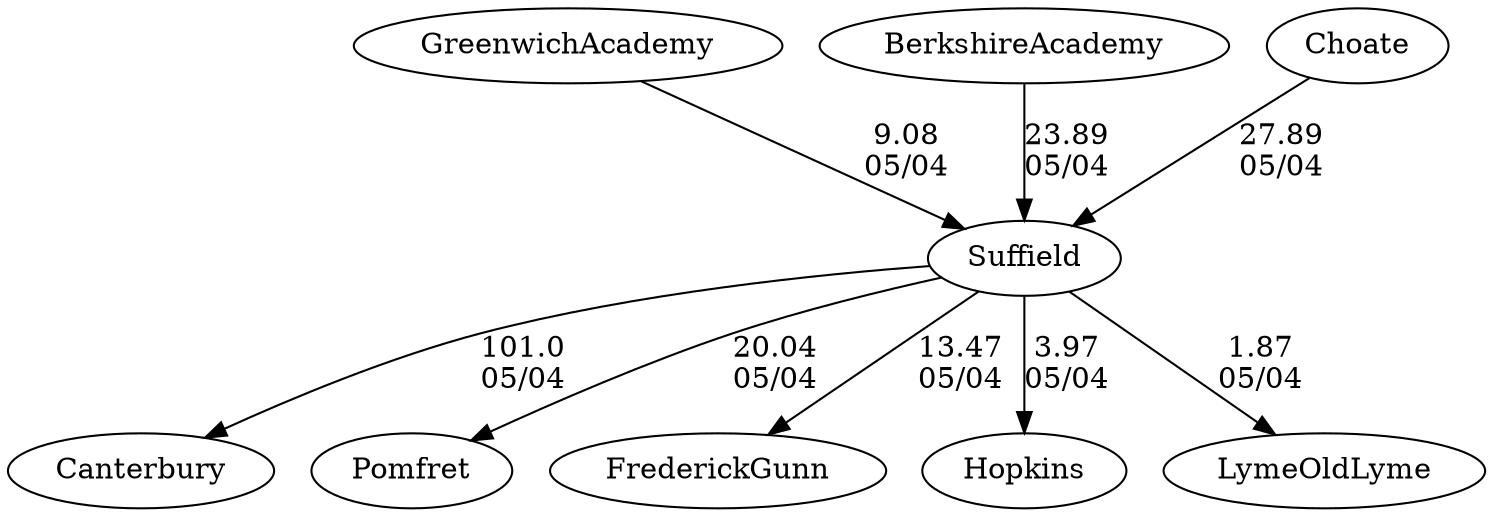 digraph girls2foursSuffield {GreenwichAcademy [URL="girls2foursGreenwichAcademy.html"];BerkshireAcademy [URL="girls2foursBerkshireAcademy.html"];Canterbury [URL="girls2foursCanterbury.html"];Suffield [URL="girls2foursSuffield.html"];Choate [URL="girls2foursChoate.html"];Pomfret [URL="girls2foursPomfret.html"];FrederickGunn [URL="girls2foursFrederickGunn.html"];Hopkins [URL="girls2foursHopkins.html"];LymeOldLyme [URL="girls2foursLymeOldLyme.html"];Suffield -> LymeOldLyme[label="1.87
05/04", weight="99", tooltip="Founder's Day Regatta			
", URL="https://www.row2k.com/results/resultspage.cfm?UID=9400921B2CB64E59B0F43EC7E58300B4&cat=6", random="random"]; 
Suffield -> Hopkins[label="3.97
05/04", weight="97", tooltip="Founder's Day Regatta			
", URL="https://www.row2k.com/results/resultspage.cfm?UID=9400921B2CB64E59B0F43EC7E58300B4&cat=6", random="random"]; 
Suffield -> FrederickGunn[label="13.47
05/04", weight="87", tooltip="Founder's Day Regatta			
", URL="https://www.row2k.com/results/resultspage.cfm?UID=9400921B2CB64E59B0F43EC7E58300B4&cat=6", random="random"]; 
Suffield -> Pomfret[label="20.04
05/04", weight="80", tooltip="Founder's Day Regatta			
", URL="https://www.row2k.com/results/resultspage.cfm?UID=9400921B2CB64E59B0F43EC7E58300B4&cat=6", random="random"]; 
Suffield -> Canterbury[label="101.0
05/04", weight="-1", tooltip="Founder's Day Regatta			
", URL="https://www.row2k.com/results/resultspage.cfm?UID=9400921B2CB64E59B0F43EC7E58300B4&cat=6", random="random"]; 
Choate -> Suffield[label="27.89
05/04", weight="73", tooltip="Founder's Day Regatta			
", URL="https://www.row2k.com/results/resultspage.cfm?UID=9400921B2CB64E59B0F43EC7E58300B4&cat=6", random="random"]; 
BerkshireAcademy -> Suffield[label="23.89
05/04", weight="77", tooltip="Founder's Day Regatta			
", URL="https://www.row2k.com/results/resultspage.cfm?UID=9400921B2CB64E59B0F43EC7E58300B4&cat=6", random="random"]; 
GreenwichAcademy -> Suffield[label="9.08
05/04", weight="91", tooltip="Founder's Day Regatta			
", URL="https://www.row2k.com/results/resultspage.cfm?UID=9400921B2CB64E59B0F43EC7E58300B4&cat=6", random="random"]}